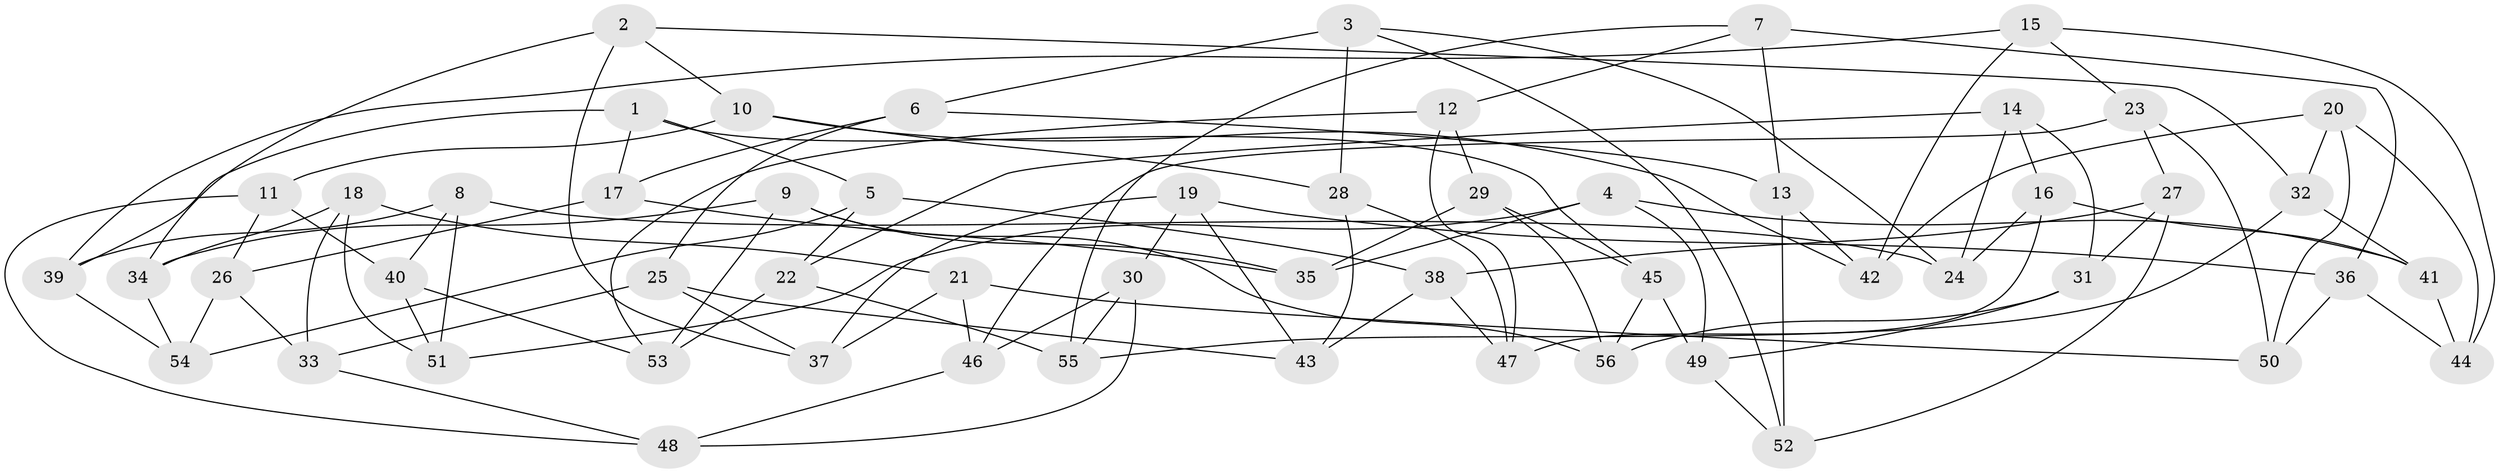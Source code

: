 // coarse degree distribution, {5: 0.16129032258064516, 6: 0.6451612903225806, 4: 0.16129032258064516, 3: 0.03225806451612903}
// Generated by graph-tools (version 1.1) at 2025/42/03/06/25 10:42:20]
// undirected, 56 vertices, 112 edges
graph export_dot {
graph [start="1"]
  node [color=gray90,style=filled];
  1;
  2;
  3;
  4;
  5;
  6;
  7;
  8;
  9;
  10;
  11;
  12;
  13;
  14;
  15;
  16;
  17;
  18;
  19;
  20;
  21;
  22;
  23;
  24;
  25;
  26;
  27;
  28;
  29;
  30;
  31;
  32;
  33;
  34;
  35;
  36;
  37;
  38;
  39;
  40;
  41;
  42;
  43;
  44;
  45;
  46;
  47;
  48;
  49;
  50;
  51;
  52;
  53;
  54;
  55;
  56;
  1 -- 45;
  1 -- 39;
  1 -- 17;
  1 -- 5;
  2 -- 10;
  2 -- 37;
  2 -- 34;
  2 -- 32;
  3 -- 24;
  3 -- 28;
  3 -- 52;
  3 -- 6;
  4 -- 35;
  4 -- 51;
  4 -- 49;
  4 -- 41;
  5 -- 38;
  5 -- 22;
  5 -- 54;
  6 -- 13;
  6 -- 17;
  6 -- 25;
  7 -- 55;
  7 -- 12;
  7 -- 13;
  7 -- 36;
  8 -- 39;
  8 -- 51;
  8 -- 24;
  8 -- 40;
  9 -- 34;
  9 -- 35;
  9 -- 53;
  9 -- 56;
  10 -- 42;
  10 -- 28;
  10 -- 11;
  11 -- 26;
  11 -- 48;
  11 -- 40;
  12 -- 29;
  12 -- 47;
  12 -- 53;
  13 -- 42;
  13 -- 52;
  14 -- 24;
  14 -- 22;
  14 -- 16;
  14 -- 31;
  15 -- 42;
  15 -- 39;
  15 -- 23;
  15 -- 44;
  16 -- 41;
  16 -- 24;
  16 -- 47;
  17 -- 35;
  17 -- 26;
  18 -- 34;
  18 -- 33;
  18 -- 21;
  18 -- 51;
  19 -- 36;
  19 -- 30;
  19 -- 43;
  19 -- 37;
  20 -- 42;
  20 -- 50;
  20 -- 44;
  20 -- 32;
  21 -- 50;
  21 -- 37;
  21 -- 46;
  22 -- 53;
  22 -- 55;
  23 -- 46;
  23 -- 50;
  23 -- 27;
  25 -- 33;
  25 -- 43;
  25 -- 37;
  26 -- 54;
  26 -- 33;
  27 -- 31;
  27 -- 52;
  27 -- 38;
  28 -- 47;
  28 -- 43;
  29 -- 56;
  29 -- 35;
  29 -- 45;
  30 -- 55;
  30 -- 46;
  30 -- 48;
  31 -- 49;
  31 -- 56;
  32 -- 41;
  32 -- 55;
  33 -- 48;
  34 -- 54;
  36 -- 50;
  36 -- 44;
  38 -- 43;
  38 -- 47;
  39 -- 54;
  40 -- 53;
  40 -- 51;
  41 -- 44;
  45 -- 49;
  45 -- 56;
  46 -- 48;
  49 -- 52;
}
